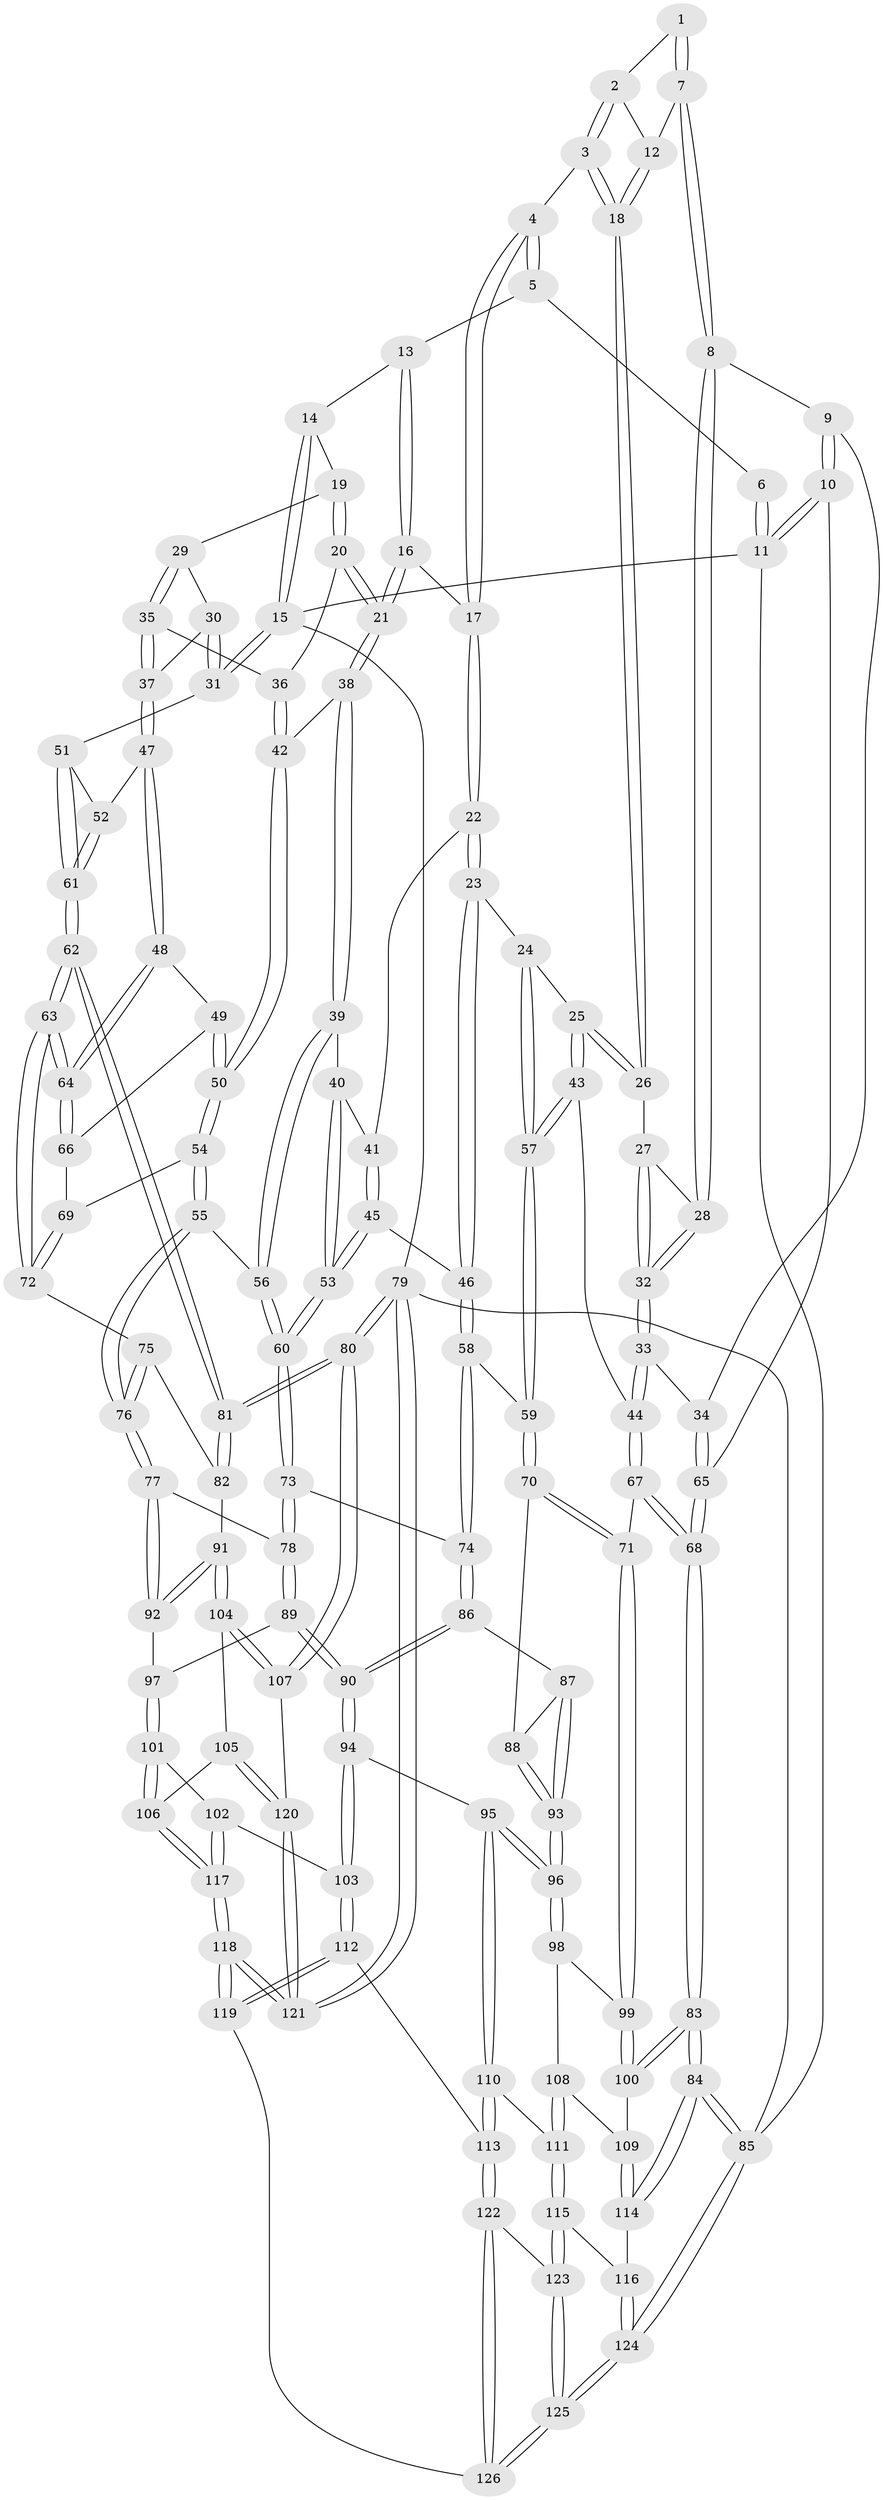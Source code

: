 // Generated by graph-tools (version 1.1) at 2025/59/03/09/25 04:59:51]
// undirected, 126 vertices, 312 edges
graph export_dot {
graph [start="1"]
  node [color=gray90,style=filled];
  1 [pos="+0.2208701333534194+0"];
  2 [pos="+0.3924346794238586+0.05822314160646564"];
  3 [pos="+0.4400679932556379+0.08544604832423351"];
  4 [pos="+0.4617960968148068+0.06684337618023706"];
  5 [pos="+0.5954651863173116+0"];
  6 [pos="+0.21955318599464682+0"];
  7 [pos="+0.21360099616532172+0.014756110540543496"];
  8 [pos="+0.18321602358791647+0.07271297012969438"];
  9 [pos="+0.1257010163985574+0.10777139106005545"];
  10 [pos="+0+0"];
  11 [pos="+0+0"];
  12 [pos="+0.26564944541656144+0.052676028156186515"];
  13 [pos="+0.6759665126034007+0"];
  14 [pos="+0.7275748484717715+0"];
  15 [pos="+1+0"];
  16 [pos="+0.5692716129868282+0.17456835482577546"];
  17 [pos="+0.5562554419199405+0.180648167707758"];
  18 [pos="+0.3890903667775834+0.17463995475664199"];
  19 [pos="+0.7462959433315007+0"];
  20 [pos="+0.7111232948466472+0.13644977503599345"];
  21 [pos="+0.6607961372185647+0.21120389989761207"];
  22 [pos="+0.5082406644099932+0.23109996967283708"];
  23 [pos="+0.43452929334504103+0.2352730873567336"];
  24 [pos="+0.42314187256604663+0.2303529266398289"];
  25 [pos="+0.4037203787403102+0.2154303937472067"];
  26 [pos="+0.3895171873422159+0.18839792581167067"];
  27 [pos="+0.317852436728315+0.1957732007147748"];
  28 [pos="+0.21146089456666975+0.14300746929064073"];
  29 [pos="+0.8435599654294129+0.13704236132497483"];
  30 [pos="+0.9990730764834429+0.12251628538657627"];
  31 [pos="+1+0"];
  32 [pos="+0.21432980745500504+0.2665399054238469"];
  33 [pos="+0.20809428801139104+0.284442699700888"];
  34 [pos="+0.04225448726627825+0.23050462661314267"];
  35 [pos="+0.8496037697839496+0.2303562614780444"];
  36 [pos="+0.7865171231486634+0.2238446585847113"];
  37 [pos="+0.8523277097842826+0.23380279843866786"];
  38 [pos="+0.6738093933898228+0.2595252021869745"];
  39 [pos="+0.6638336265158783+0.27216767778002166"];
  40 [pos="+0.6143580451187731+0.2896559743476923"];
  41 [pos="+0.5093803313952573+0.23255524275198047"];
  42 [pos="+0.7013057803622949+0.2655515738805761"];
  43 [pos="+0.2638916912860685+0.336153212575957"];
  44 [pos="+0.2221554668930806+0.3151975904057953"];
  45 [pos="+0.5555220217105653+0.37935160078027963"];
  46 [pos="+0.46009346595371325+0.36167538736589155"];
  47 [pos="+0.861687078955805+0.25390914117626634"];
  48 [pos="+0.8575914168289961+0.2812184607077075"];
  49 [pos="+0.857315825450787+0.2816676352862819"];
  50 [pos="+0.7717783948772935+0.3414225605192503"];
  51 [pos="+1+0.1559906081930471"];
  52 [pos="+0.8661166387876708+0.2536358296496994"];
  53 [pos="+0.5583463231636273+0.3813783646392532"];
  54 [pos="+0.7507905789381365+0.4133703947860155"];
  55 [pos="+0.749909584692326+0.41445485466361937"];
  56 [pos="+0.6708074126559546+0.39435536404521393"];
  57 [pos="+0.33415456136832367+0.4411041803859076"];
  58 [pos="+0.3629540095277863+0.4572109463530293"];
  59 [pos="+0.33960451234475614+0.454927058244757"];
  60 [pos="+0.5818010806505112+0.4245228709473547"];
  61 [pos="+1+0.3912754210571362"];
  62 [pos="+1+0.45074376044701847"];
  63 [pos="+1+0.43531443438680983"];
  64 [pos="+1+0.3924703012912554"];
  65 [pos="+0+0.31513198812736853"];
  66 [pos="+0.8682655103031379+0.36756415362676736"];
  67 [pos="+0.08218826827686775+0.4548426741861733"];
  68 [pos="+0+0.45678557926359076"];
  69 [pos="+0.8584942207309579+0.4018537114358824"];
  70 [pos="+0.26542674745363704+0.5312239432625265"];
  71 [pos="+0.24924877836977524+0.5413138770395818"];
  72 [pos="+0.9058368023973136+0.45495107134549595"];
  73 [pos="+0.580623186205931+0.4289323731095972"];
  74 [pos="+0.44307466762416536+0.5051840551474921"];
  75 [pos="+0.8548443425169404+0.50062842894163"];
  76 [pos="+0.7665477613914483+0.5206747426619573"];
  77 [pos="+0.7573317880816026+0.5394795413730841"];
  78 [pos="+0.6282068696619123+0.5479032606311391"];
  79 [pos="+1+1"];
  80 [pos="+1+0.7488712560455238"];
  81 [pos="+1+0.48616032178661517"];
  82 [pos="+0.9133360303915389+0.5690024776884088"];
  83 [pos="+0+0.7353765848249494"];
  84 [pos="+0+0.9048969094278279"];
  85 [pos="+0+1"];
  86 [pos="+0.46095008381001357+0.5497566272886019"];
  87 [pos="+0.40219775580629974+0.5905060854959041"];
  88 [pos="+0.3515791061894615+0.5970357614639116"];
  89 [pos="+0.5824008796636165+0.6107552307580776"];
  90 [pos="+0.532427827268978+0.6556111641020284"];
  91 [pos="+0.8566802269203644+0.6563180654763073"];
  92 [pos="+0.7856897843273707+0.6249551389858449"];
  93 [pos="+0.37997031495417766+0.6381835754630542"];
  94 [pos="+0.5283897796402051+0.6765928934210029"];
  95 [pos="+0.41032481457566916+0.6953962222214394"];
  96 [pos="+0.3977804194122021+0.6912485804913058"];
  97 [pos="+0.7459943160609425+0.6672055481171342"];
  98 [pos="+0.3251734575138846+0.6964125562646368"];
  99 [pos="+0.2492261583656498+0.5414178409270266"];
  100 [pos="+0.1531814627957075+0.6878967939441072"];
  101 [pos="+0.7256048931748678+0.7064505637659594"];
  102 [pos="+0.5598768264151556+0.7386089728918604"];
  103 [pos="+0.5575858313072579+0.7376509226267619"];
  104 [pos="+0.893800424528829+0.7012127215638317"];
  105 [pos="+0.7911265578526191+0.8041334648949261"];
  106 [pos="+0.7635134601187684+0.8046873599476166"];
  107 [pos="+1+0.7473259487176752"];
  108 [pos="+0.32215580412031974+0.6996992363921154"];
  109 [pos="+0.21391755075028818+0.7399238740564916"];
  110 [pos="+0.38112602391465544+0.8108878784891418"];
  111 [pos="+0.3262689063270048+0.8244006372271405"];
  112 [pos="+0.5047465369884178+0.825343081278605"];
  113 [pos="+0.45756910841774545+0.8500817288999919"];
  114 [pos="+0.22612634847089125+0.7865565217998299"];
  115 [pos="+0.3101647193182231+0.8374058613887218"];
  116 [pos="+0.24253084134728828+0.8331783328374655"];
  117 [pos="+0.6896900561460435+0.8755977251273387"];
  118 [pos="+0.6774069389686592+1"];
  119 [pos="+0.6676705844170636+1"];
  120 [pos="+0.8673897598218863+0.8719844617929897"];
  121 [pos="+0.854680502418343+1"];
  122 [pos="+0.4552741459112012+0.8561938838061164"];
  123 [pos="+0.38376975496802956+1"];
  124 [pos="+0+1"];
  125 [pos="+0.3772792711072821+1"];
  126 [pos="+0.6323632729450673+1"];
  1 -- 2;
  1 -- 7;
  1 -- 7;
  2 -- 3;
  2 -- 3;
  2 -- 12;
  3 -- 4;
  3 -- 18;
  3 -- 18;
  4 -- 5;
  4 -- 5;
  4 -- 17;
  4 -- 17;
  5 -- 6;
  5 -- 13;
  6 -- 11;
  6 -- 11;
  7 -- 8;
  7 -- 8;
  7 -- 12;
  8 -- 9;
  8 -- 28;
  8 -- 28;
  9 -- 10;
  9 -- 10;
  9 -- 34;
  10 -- 11;
  10 -- 11;
  10 -- 65;
  11 -- 15;
  11 -- 85;
  12 -- 18;
  12 -- 18;
  13 -- 14;
  13 -- 16;
  13 -- 16;
  14 -- 15;
  14 -- 15;
  14 -- 19;
  15 -- 31;
  15 -- 31;
  15 -- 79;
  16 -- 17;
  16 -- 21;
  16 -- 21;
  17 -- 22;
  17 -- 22;
  18 -- 26;
  18 -- 26;
  19 -- 20;
  19 -- 20;
  19 -- 29;
  20 -- 21;
  20 -- 21;
  20 -- 36;
  21 -- 38;
  21 -- 38;
  22 -- 23;
  22 -- 23;
  22 -- 41;
  23 -- 24;
  23 -- 46;
  23 -- 46;
  24 -- 25;
  24 -- 57;
  24 -- 57;
  25 -- 26;
  25 -- 26;
  25 -- 43;
  25 -- 43;
  26 -- 27;
  27 -- 28;
  27 -- 32;
  27 -- 32;
  28 -- 32;
  28 -- 32;
  29 -- 30;
  29 -- 35;
  29 -- 35;
  30 -- 31;
  30 -- 31;
  30 -- 37;
  31 -- 51;
  32 -- 33;
  32 -- 33;
  33 -- 34;
  33 -- 44;
  33 -- 44;
  34 -- 65;
  34 -- 65;
  35 -- 36;
  35 -- 37;
  35 -- 37;
  36 -- 42;
  36 -- 42;
  37 -- 47;
  37 -- 47;
  38 -- 39;
  38 -- 39;
  38 -- 42;
  39 -- 40;
  39 -- 56;
  39 -- 56;
  40 -- 41;
  40 -- 53;
  40 -- 53;
  41 -- 45;
  41 -- 45;
  42 -- 50;
  42 -- 50;
  43 -- 44;
  43 -- 57;
  43 -- 57;
  44 -- 67;
  44 -- 67;
  45 -- 46;
  45 -- 53;
  45 -- 53;
  46 -- 58;
  46 -- 58;
  47 -- 48;
  47 -- 48;
  47 -- 52;
  48 -- 49;
  48 -- 64;
  48 -- 64;
  49 -- 50;
  49 -- 50;
  49 -- 66;
  50 -- 54;
  50 -- 54;
  51 -- 52;
  51 -- 61;
  51 -- 61;
  52 -- 61;
  52 -- 61;
  53 -- 60;
  53 -- 60;
  54 -- 55;
  54 -- 55;
  54 -- 69;
  55 -- 56;
  55 -- 76;
  55 -- 76;
  56 -- 60;
  56 -- 60;
  57 -- 59;
  57 -- 59;
  58 -- 59;
  58 -- 74;
  58 -- 74;
  59 -- 70;
  59 -- 70;
  60 -- 73;
  60 -- 73;
  61 -- 62;
  61 -- 62;
  62 -- 63;
  62 -- 63;
  62 -- 81;
  62 -- 81;
  63 -- 64;
  63 -- 64;
  63 -- 72;
  63 -- 72;
  64 -- 66;
  64 -- 66;
  65 -- 68;
  65 -- 68;
  66 -- 69;
  67 -- 68;
  67 -- 68;
  67 -- 71;
  68 -- 83;
  68 -- 83;
  69 -- 72;
  69 -- 72;
  70 -- 71;
  70 -- 71;
  70 -- 88;
  71 -- 99;
  71 -- 99;
  72 -- 75;
  73 -- 74;
  73 -- 78;
  73 -- 78;
  74 -- 86;
  74 -- 86;
  75 -- 76;
  75 -- 76;
  75 -- 82;
  76 -- 77;
  76 -- 77;
  77 -- 78;
  77 -- 92;
  77 -- 92;
  78 -- 89;
  78 -- 89;
  79 -- 80;
  79 -- 80;
  79 -- 121;
  79 -- 121;
  79 -- 85;
  80 -- 81;
  80 -- 81;
  80 -- 107;
  80 -- 107;
  81 -- 82;
  81 -- 82;
  82 -- 91;
  83 -- 84;
  83 -- 84;
  83 -- 100;
  83 -- 100;
  84 -- 85;
  84 -- 85;
  84 -- 114;
  84 -- 114;
  85 -- 124;
  85 -- 124;
  86 -- 87;
  86 -- 90;
  86 -- 90;
  87 -- 88;
  87 -- 93;
  87 -- 93;
  88 -- 93;
  88 -- 93;
  89 -- 90;
  89 -- 90;
  89 -- 97;
  90 -- 94;
  90 -- 94;
  91 -- 92;
  91 -- 92;
  91 -- 104;
  91 -- 104;
  92 -- 97;
  93 -- 96;
  93 -- 96;
  94 -- 95;
  94 -- 103;
  94 -- 103;
  95 -- 96;
  95 -- 96;
  95 -- 110;
  95 -- 110;
  96 -- 98;
  96 -- 98;
  97 -- 101;
  97 -- 101;
  98 -- 99;
  98 -- 108;
  99 -- 100;
  99 -- 100;
  100 -- 109;
  101 -- 102;
  101 -- 106;
  101 -- 106;
  102 -- 103;
  102 -- 117;
  102 -- 117;
  103 -- 112;
  103 -- 112;
  104 -- 105;
  104 -- 107;
  104 -- 107;
  105 -- 106;
  105 -- 120;
  105 -- 120;
  106 -- 117;
  106 -- 117;
  107 -- 120;
  108 -- 109;
  108 -- 111;
  108 -- 111;
  109 -- 114;
  109 -- 114;
  110 -- 111;
  110 -- 113;
  110 -- 113;
  111 -- 115;
  111 -- 115;
  112 -- 113;
  112 -- 119;
  112 -- 119;
  113 -- 122;
  113 -- 122;
  114 -- 116;
  115 -- 116;
  115 -- 123;
  115 -- 123;
  116 -- 124;
  116 -- 124;
  117 -- 118;
  117 -- 118;
  118 -- 119;
  118 -- 119;
  118 -- 121;
  118 -- 121;
  119 -- 126;
  120 -- 121;
  120 -- 121;
  122 -- 123;
  122 -- 126;
  122 -- 126;
  123 -- 125;
  123 -- 125;
  124 -- 125;
  124 -- 125;
  125 -- 126;
  125 -- 126;
}
